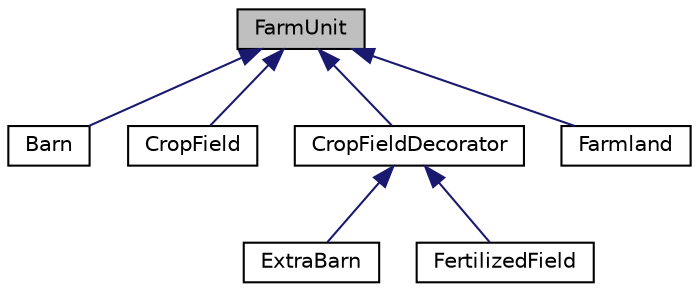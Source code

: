 digraph "FarmUnit"
{
 // LATEX_PDF_SIZE
  edge [fontname="Helvetica",fontsize="10",labelfontname="Helvetica",labelfontsize="10"];
  node [fontname="Helvetica",fontsize="10",shape=record];
  Node1 [label="FarmUnit",height=0.2,width=0.4,color="black", fillcolor="grey75", style="filled", fontcolor="black",tooltip="Abstract class representing a unit in the farm."];
  Node1 -> Node2 [dir="back",color="midnightblue",fontsize="10",style="solid"];
  Node2 [label="Barn",height=0.2,width=0.4,color="black", fillcolor="white", style="filled",URL="$classBarn.html",tooltip="Represents a storage facility for farm produce."];
  Node1 -> Node3 [dir="back",color="midnightblue",fontsize="10",style="solid"];
  Node3 [label="CropField",height=0.2,width=0.4,color="black", fillcolor="white", style="filled",URL="$classCropField.html",tooltip="Represents a crop field unit in the farm system."];
  Node1 -> Node4 [dir="back",color="midnightblue",fontsize="10",style="solid"];
  Node4 [label="CropFieldDecorator",height=0.2,width=0.4,color="black", fillcolor="white", style="filled",URL="$classCropFieldDecorator.html",tooltip="Abstract base class for CropField decorators that adds additional functionality to CropField objects."];
  Node4 -> Node5 [dir="back",color="midnightblue",fontsize="10",style="solid"];
  Node5 [label="ExtraBarn",height=0.2,width=0.4,color="black", fillcolor="white", style="filled",URL="$classExtraBarn.html",tooltip="A decorator class that adds extra storage capacity to a CropField."];
  Node4 -> Node6 [dir="back",color="midnightblue",fontsize="10",style="solid"];
  Node6 [label="FertilizedField",height=0.2,width=0.4,color="black", fillcolor="white", style="filled",URL="$classFertilizedField.html",tooltip="A concrete decorator for CropField that adds fertilization functionality."];
  Node1 -> Node7 [dir="back",color="midnightblue",fontsize="10",style="solid"];
  Node7 [label="Farmland",height=0.2,width=0.4,color="black", fillcolor="white", style="filled",URL="$classFarmland.html",tooltip="Represents a composite farm unit that can contain other farm units."];
}
